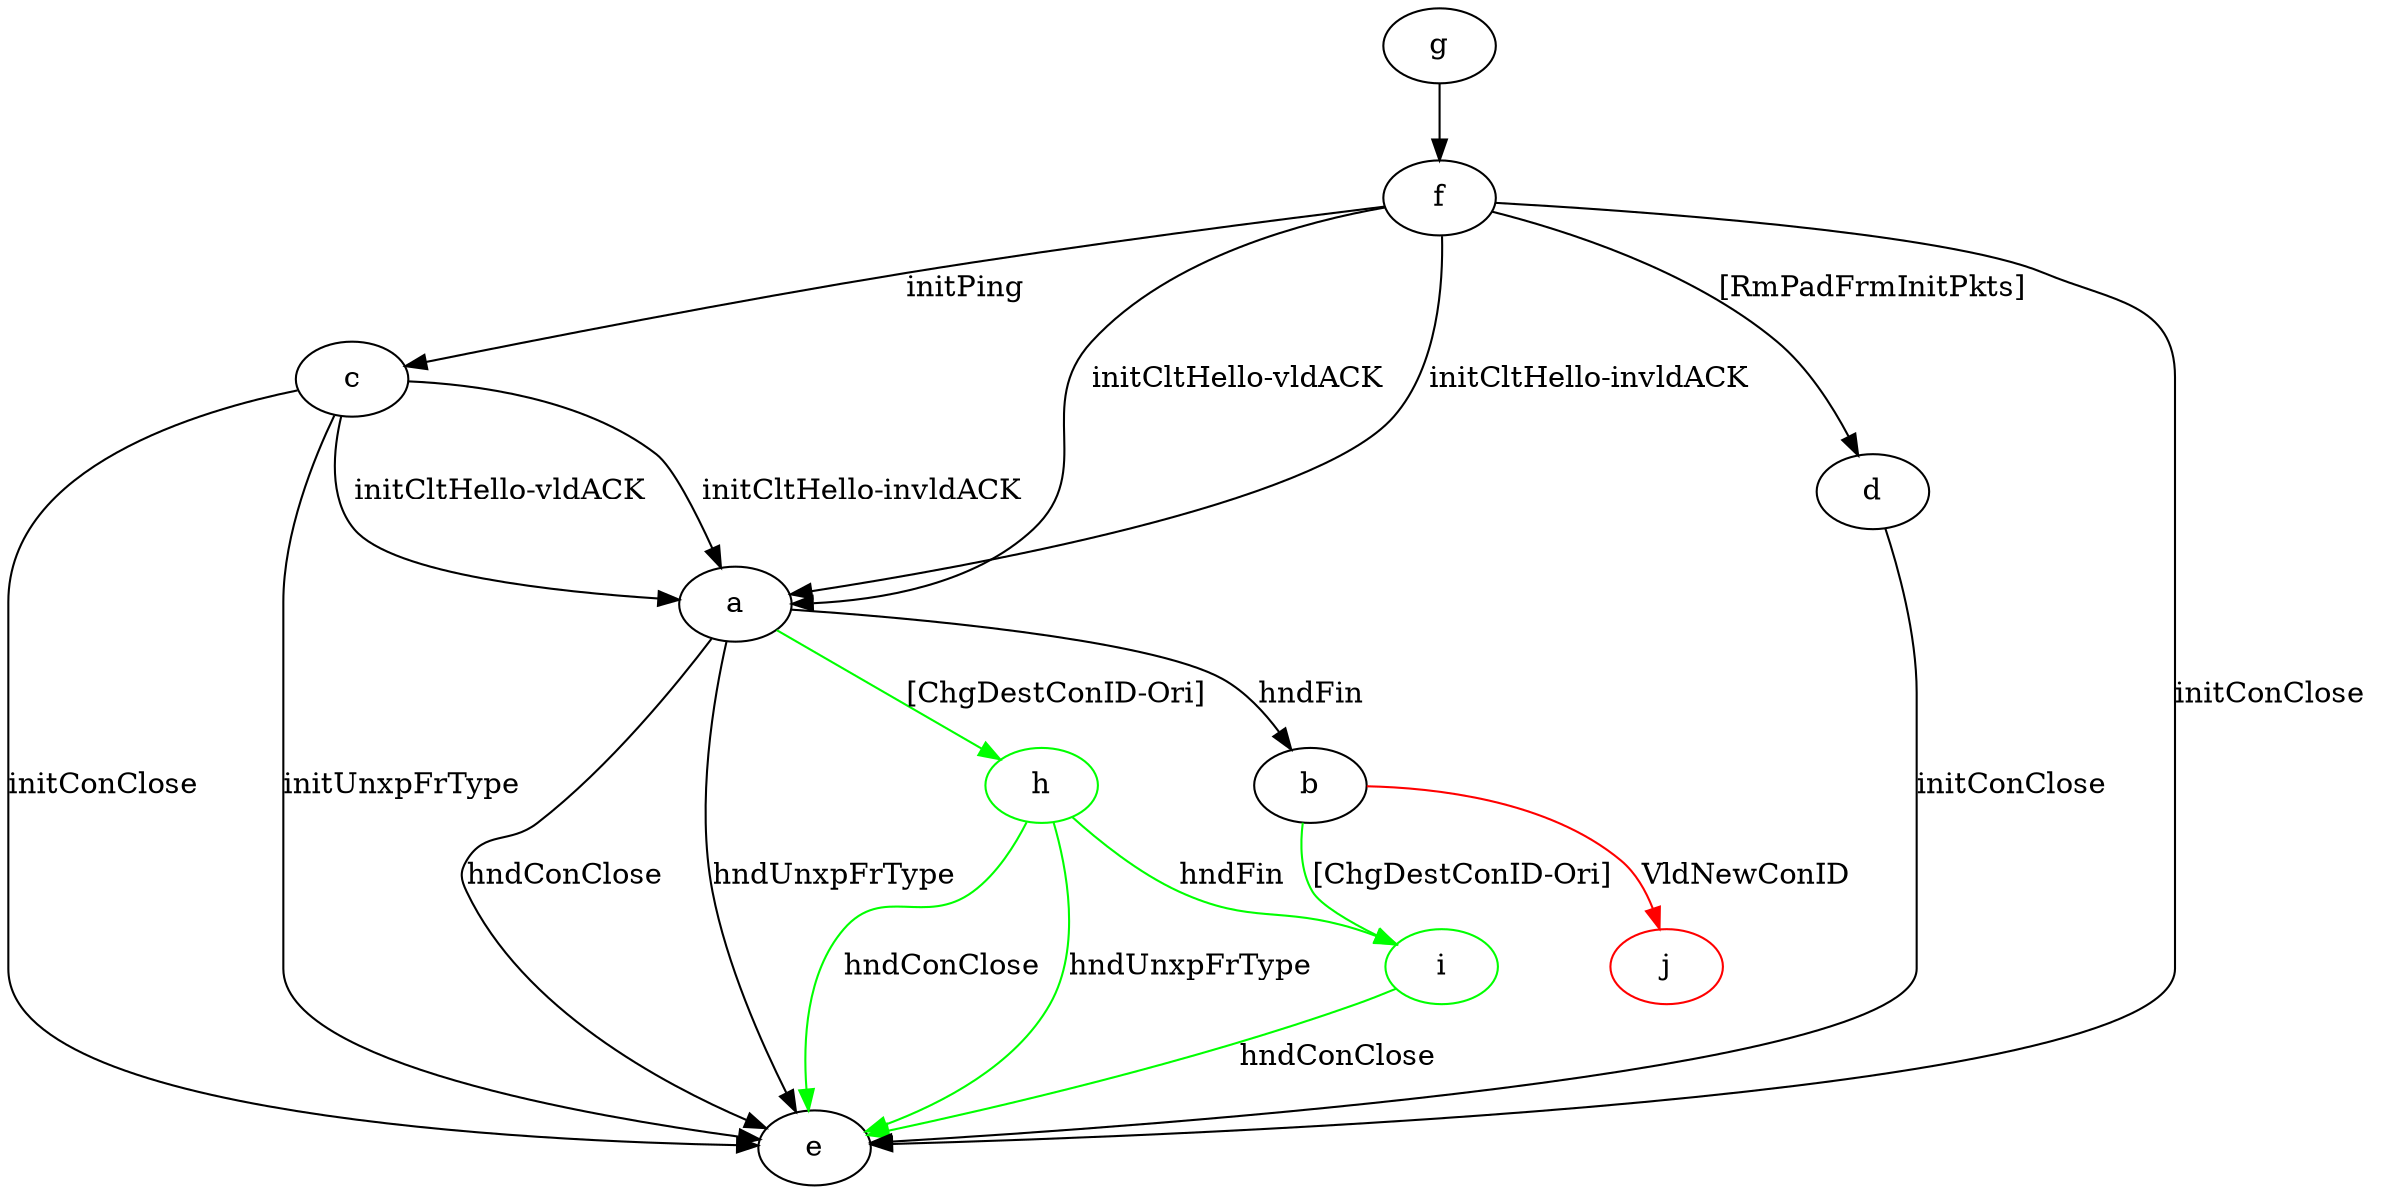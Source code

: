 digraph "" {
	a -> b	[key=0,
		label="hndFin "];
	a -> e	[key=0,
		label="hndConClose "];
	a -> e	[key=1,
		label="hndUnxpFrType "];
	h	[color=green];
	a -> h	[key=0,
		color=green,
		label="[ChgDestConID-Ori] "];
	i	[color=green];
	b -> i	[key=0,
		color=green,
		label="[ChgDestConID-Ori] "];
	j	[color=red];
	b -> j	[key=0,
		color=red,
		label="VldNewConID "];
	c -> a	[key=0,
		label="initCltHello-vldACK "];
	c -> a	[key=1,
		label="initCltHello-invldACK "];
	c -> e	[key=0,
		label="initConClose "];
	c -> e	[key=1,
		label="initUnxpFrType "];
	d -> e	[key=0,
		label="initConClose "];
	f -> a	[key=0,
		label="initCltHello-vldACK "];
	f -> a	[key=1,
		label="initCltHello-invldACK "];
	f -> c	[key=0,
		label="initPing "];
	f -> d	[key=0,
		label="[RmPadFrmInitPkts] "];
	f -> e	[key=0,
		label="initConClose "];
	g -> f	[key=0];
	h -> e	[key=0,
		color=green,
		label="hndConClose "];
	h -> e	[key=1,
		color=green,
		label="hndUnxpFrType "];
	h -> i	[key=0,
		color=green,
		label="hndFin "];
	i -> e	[key=0,
		color=green,
		label="hndConClose "];
}
